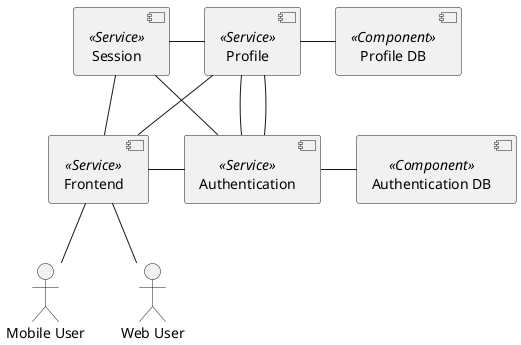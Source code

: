 @startuml architecture

component "Frontend" << Service >>
component "Session" << Service >>
component "Profile" << Service >>
component "Profile DB" as PDB << Component >>
component "Authentication" << Service >>
component "Authentication DB" as ADB << Component >>

actor "Mobile User" as MU
actor "Web User" as WU

MU -up- [Frontend]
WU -up- [Frontend]

Frontend -left- [Session]
Frontend -up- [Profile]
Frontend -right- [Authentication]

Profile - [Authentication]
Profile - [PDB]

Session - [Authentication]
Session - [Profile]

Authentication - [ADB]
Authentication - [Profile]


@enduml
